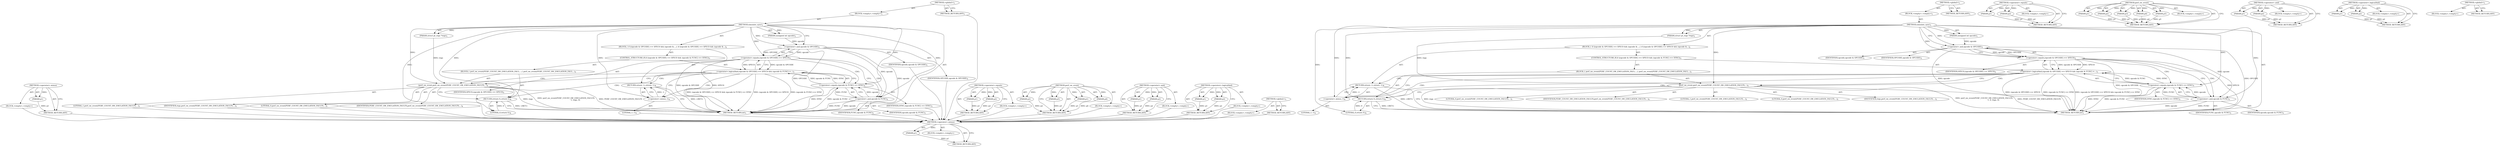 digraph "&lt;global&gt;" {
vulnerable_80 [label=<(METHOD,&lt;operator&gt;.minus)>];
vulnerable_81 [label=<(PARAM,p1)>];
vulnerable_82 [label=<(BLOCK,&lt;empty&gt;,&lt;empty&gt;)>];
vulnerable_83 [label=<(METHOD_RETURN,ANY)>];
vulnerable_6 [label=<(METHOD,&lt;global&gt;)<SUB>1</SUB>>];
vulnerable_7 [label=<(BLOCK,&lt;empty&gt;,&lt;empty&gt;)<SUB>1</SUB>>];
vulnerable_8 [label=<(METHOD,simulate_sync)<SUB>1</SUB>>];
vulnerable_9 [label=<(PARAM,struct pt_regs *regs)<SUB>1</SUB>>];
vulnerable_10 [label=<(PARAM,unsigned int opcode)<SUB>1</SUB>>];
vulnerable_11 [label=<(BLOCK,{
 	if ((opcode &amp; OPCODE) == SPEC0 &amp;&amp; (opcode &amp;...,{
 	if ((opcode &amp; OPCODE) == SPEC0 &amp;&amp; (opcode &amp;...)<SUB>2</SUB>>];
vulnerable_12 [label=<(CONTROL_STRUCTURE,IF,if ((opcode &amp; OPCODE) == SPEC0 &amp;&amp; (opcode &amp; FUNC) == SYNC))<SUB>3</SUB>>];
vulnerable_13 [label=<(&lt;operator&gt;.logicalAnd,(opcode &amp; OPCODE) == SPEC0 &amp;&amp; (opcode &amp; FUNC) =...)<SUB>3</SUB>>];
vulnerable_14 [label=<(&lt;operator&gt;.equals,(opcode &amp; OPCODE) == SPEC0)<SUB>3</SUB>>];
vulnerable_15 [label=<(&lt;operator&gt;.and,opcode &amp; OPCODE)<SUB>3</SUB>>];
vulnerable_16 [label=<(IDENTIFIER,opcode,opcode &amp; OPCODE)<SUB>3</SUB>>];
vulnerable_17 [label=<(IDENTIFIER,OPCODE,opcode &amp; OPCODE)<SUB>3</SUB>>];
vulnerable_18 [label=<(IDENTIFIER,SPEC0,(opcode &amp; OPCODE) == SPEC0)<SUB>3</SUB>>];
vulnerable_19 [label=<(&lt;operator&gt;.equals,(opcode &amp; FUNC) == SYNC)<SUB>3</SUB>>];
vulnerable_20 [label=<(&lt;operator&gt;.and,opcode &amp; FUNC)<SUB>3</SUB>>];
vulnerable_21 [label=<(IDENTIFIER,opcode,opcode &amp; FUNC)<SUB>3</SUB>>];
vulnerable_22 [label=<(IDENTIFIER,FUNC,opcode &amp; FUNC)<SUB>3</SUB>>];
vulnerable_23 [label=<(IDENTIFIER,SYNC,(opcode &amp; FUNC) == SYNC)<SUB>3</SUB>>];
vulnerable_24 [label=<(BLOCK,{
 		perf_sw_event(PERF_COUNT_SW_EMULATION_FAUL...,{
 		perf_sw_event(PERF_COUNT_SW_EMULATION_FAUL...)<SUB>3</SUB>>];
vulnerable_25 [label=<(perf_sw_event,perf_sw_event(PERF_COUNT_SW_EMULATION_FAULTS,
	...)<SUB>4</SUB>>];
vulnerable_26 [label=<(IDENTIFIER,PERF_COUNT_SW_EMULATION_FAULTS,perf_sw_event(PERF_COUNT_SW_EMULATION_FAULTS,
	...)<SUB>4</SUB>>];
vulnerable_27 [label=<(LITERAL,1,perf_sw_event(PERF_COUNT_SW_EMULATION_FAULTS,
	...)<SUB>5</SUB>>];
vulnerable_28 [label=<(LITERAL,0,perf_sw_event(PERF_COUNT_SW_EMULATION_FAULTS,
	...)<SUB>5</SUB>>];
vulnerable_29 [label=<(IDENTIFIER,regs,perf_sw_event(PERF_COUNT_SW_EMULATION_FAULTS,
	...)<SUB>5</SUB>>];
vulnerable_30 [label=<(LITERAL,0,perf_sw_event(PERF_COUNT_SW_EMULATION_FAULTS,
	...)<SUB>5</SUB>>];
vulnerable_31 [label=<(RETURN,return 0;,return 0;)<SUB>6</SUB>>];
vulnerable_32 [label=<(LITERAL,0,return 0;)<SUB>6</SUB>>];
vulnerable_33 [label=<(RETURN,return -1;,return -1;)<SUB>9</SUB>>];
vulnerable_34 [label=<(&lt;operator&gt;.minus,-1)<SUB>9</SUB>>];
vulnerable_35 [label=<(LITERAL,1,-1)<SUB>9</SUB>>];
vulnerable_36 [label=<(METHOD_RETURN,int)<SUB>1</SUB>>];
vulnerable_38 [label=<(METHOD_RETURN,ANY)<SUB>1</SUB>>];
vulnerable_62 [label=<(METHOD,&lt;operator&gt;.equals)>];
vulnerable_63 [label=<(PARAM,p1)>];
vulnerable_64 [label=<(PARAM,p2)>];
vulnerable_65 [label=<(BLOCK,&lt;empty&gt;,&lt;empty&gt;)>];
vulnerable_66 [label=<(METHOD_RETURN,ANY)>];
vulnerable_72 [label=<(METHOD,perf_sw_event)>];
vulnerable_73 [label=<(PARAM,p1)>];
vulnerable_74 [label=<(PARAM,p2)>];
vulnerable_75 [label=<(PARAM,p3)>];
vulnerable_76 [label=<(PARAM,p4)>];
vulnerable_77 [label=<(PARAM,p5)>];
vulnerable_78 [label=<(BLOCK,&lt;empty&gt;,&lt;empty&gt;)>];
vulnerable_79 [label=<(METHOD_RETURN,ANY)>];
vulnerable_67 [label=<(METHOD,&lt;operator&gt;.and)>];
vulnerable_68 [label=<(PARAM,p1)>];
vulnerable_69 [label=<(PARAM,p2)>];
vulnerable_70 [label=<(BLOCK,&lt;empty&gt;,&lt;empty&gt;)>];
vulnerable_71 [label=<(METHOD_RETURN,ANY)>];
vulnerable_57 [label=<(METHOD,&lt;operator&gt;.logicalAnd)>];
vulnerable_58 [label=<(PARAM,p1)>];
vulnerable_59 [label=<(PARAM,p2)>];
vulnerable_60 [label=<(BLOCK,&lt;empty&gt;,&lt;empty&gt;)>];
vulnerable_61 [label=<(METHOD_RETURN,ANY)>];
vulnerable_51 [label=<(METHOD,&lt;global&gt;)<SUB>1</SUB>>];
vulnerable_52 [label=<(BLOCK,&lt;empty&gt;,&lt;empty&gt;)>];
vulnerable_53 [label=<(METHOD_RETURN,ANY)>];
fixed_78 [label=<(METHOD,&lt;operator&gt;.minus)>];
fixed_79 [label=<(PARAM,p1)>];
fixed_80 [label=<(BLOCK,&lt;empty&gt;,&lt;empty&gt;)>];
fixed_81 [label=<(METHOD_RETURN,ANY)>];
fixed_6 [label=<(METHOD,&lt;global&gt;)<SUB>1</SUB>>];
fixed_7 [label=<(BLOCK,&lt;empty&gt;,&lt;empty&gt;)<SUB>1</SUB>>];
fixed_8 [label=<(METHOD,simulate_sync)<SUB>1</SUB>>];
fixed_9 [label=<(PARAM,struct pt_regs *regs)<SUB>1</SUB>>];
fixed_10 [label=<(PARAM,unsigned int opcode)<SUB>1</SUB>>];
fixed_11 [label=<(BLOCK,{
 	if ((opcode &amp; OPCODE) == SPEC0 &amp;&amp; (opcode &amp;...,{
 	if ((opcode &amp; OPCODE) == SPEC0 &amp;&amp; (opcode &amp;...)<SUB>2</SUB>>];
fixed_12 [label=<(CONTROL_STRUCTURE,IF,if ((opcode &amp; OPCODE) == SPEC0 &amp;&amp; (opcode &amp; FUNC) == SYNC))<SUB>3</SUB>>];
fixed_13 [label=<(&lt;operator&gt;.logicalAnd,(opcode &amp; OPCODE) == SPEC0 &amp;&amp; (opcode &amp; FUNC) =...)<SUB>3</SUB>>];
fixed_14 [label=<(&lt;operator&gt;.equals,(opcode &amp; OPCODE) == SPEC0)<SUB>3</SUB>>];
fixed_15 [label=<(&lt;operator&gt;.and,opcode &amp; OPCODE)<SUB>3</SUB>>];
fixed_16 [label=<(IDENTIFIER,opcode,opcode &amp; OPCODE)<SUB>3</SUB>>];
fixed_17 [label=<(IDENTIFIER,OPCODE,opcode &amp; OPCODE)<SUB>3</SUB>>];
fixed_18 [label=<(IDENTIFIER,SPEC0,(opcode &amp; OPCODE) == SPEC0)<SUB>3</SUB>>];
fixed_19 [label=<(&lt;operator&gt;.equals,(opcode &amp; FUNC) == SYNC)<SUB>3</SUB>>];
fixed_20 [label=<(&lt;operator&gt;.and,opcode &amp; FUNC)<SUB>3</SUB>>];
fixed_21 [label=<(IDENTIFIER,opcode,opcode &amp; FUNC)<SUB>3</SUB>>];
fixed_22 [label=<(IDENTIFIER,FUNC,opcode &amp; FUNC)<SUB>3</SUB>>];
fixed_23 [label=<(IDENTIFIER,SYNC,(opcode &amp; FUNC) == SYNC)<SUB>3</SUB>>];
fixed_24 [label=<(BLOCK,{
 		perf_sw_event(PERF_COUNT_SW_EMULATION_FAUL...,{
 		perf_sw_event(PERF_COUNT_SW_EMULATION_FAUL...)<SUB>3</SUB>>];
fixed_25 [label=<(perf_sw_event,perf_sw_event(PERF_COUNT_SW_EMULATION_FAULTS,
	...)<SUB>4</SUB>>];
fixed_26 [label=<(IDENTIFIER,PERF_COUNT_SW_EMULATION_FAULTS,perf_sw_event(PERF_COUNT_SW_EMULATION_FAULTS,
	...)<SUB>4</SUB>>];
fixed_27 [label=<(LITERAL,1,perf_sw_event(PERF_COUNT_SW_EMULATION_FAULTS,
	...)<SUB>5</SUB>>];
fixed_28 [label=<(IDENTIFIER,regs,perf_sw_event(PERF_COUNT_SW_EMULATION_FAULTS,
	...)<SUB>5</SUB>>];
fixed_29 [label=<(LITERAL,0,perf_sw_event(PERF_COUNT_SW_EMULATION_FAULTS,
	...)<SUB>5</SUB>>];
fixed_30 [label=<(RETURN,return 0;,return 0;)<SUB>6</SUB>>];
fixed_31 [label=<(LITERAL,0,return 0;)<SUB>6</SUB>>];
fixed_32 [label=<(RETURN,return -1;,return -1;)<SUB>9</SUB>>];
fixed_33 [label=<(&lt;operator&gt;.minus,-1)<SUB>9</SUB>>];
fixed_34 [label=<(LITERAL,1,-1)<SUB>9</SUB>>];
fixed_35 [label=<(METHOD_RETURN,int)<SUB>1</SUB>>];
fixed_37 [label=<(METHOD_RETURN,ANY)<SUB>1</SUB>>];
fixed_61 [label=<(METHOD,&lt;operator&gt;.equals)>];
fixed_62 [label=<(PARAM,p1)>];
fixed_63 [label=<(PARAM,p2)>];
fixed_64 [label=<(BLOCK,&lt;empty&gt;,&lt;empty&gt;)>];
fixed_65 [label=<(METHOD_RETURN,ANY)>];
fixed_71 [label=<(METHOD,perf_sw_event)>];
fixed_72 [label=<(PARAM,p1)>];
fixed_73 [label=<(PARAM,p2)>];
fixed_74 [label=<(PARAM,p3)>];
fixed_75 [label=<(PARAM,p4)>];
fixed_76 [label=<(BLOCK,&lt;empty&gt;,&lt;empty&gt;)>];
fixed_77 [label=<(METHOD_RETURN,ANY)>];
fixed_66 [label=<(METHOD,&lt;operator&gt;.and)>];
fixed_67 [label=<(PARAM,p1)>];
fixed_68 [label=<(PARAM,p2)>];
fixed_69 [label=<(BLOCK,&lt;empty&gt;,&lt;empty&gt;)>];
fixed_70 [label=<(METHOD_RETURN,ANY)>];
fixed_56 [label=<(METHOD,&lt;operator&gt;.logicalAnd)>];
fixed_57 [label=<(PARAM,p1)>];
fixed_58 [label=<(PARAM,p2)>];
fixed_59 [label=<(BLOCK,&lt;empty&gt;,&lt;empty&gt;)>];
fixed_60 [label=<(METHOD_RETURN,ANY)>];
fixed_50 [label=<(METHOD,&lt;global&gt;)<SUB>1</SUB>>];
fixed_51 [label=<(BLOCK,&lt;empty&gt;,&lt;empty&gt;)>];
fixed_52 [label=<(METHOD_RETURN,ANY)>];
vulnerable_80 -> vulnerable_81  [key=0, label="AST: "];
vulnerable_80 -> vulnerable_81  [key=1, label="DDG: "];
vulnerable_80 -> vulnerable_82  [key=0, label="AST: "];
vulnerable_80 -> vulnerable_83  [key=0, label="AST: "];
vulnerable_80 -> vulnerable_83  [key=1, label="CFG: "];
vulnerable_81 -> vulnerable_83  [key=0, label="DDG: p1"];
vulnerable_6 -> vulnerable_7  [key=0, label="AST: "];
vulnerable_6 -> vulnerable_38  [key=0, label="AST: "];
vulnerable_6 -> vulnerable_38  [key=1, label="CFG: "];
vulnerable_7 -> vulnerable_8  [key=0, label="AST: "];
vulnerable_8 -> vulnerable_9  [key=0, label="AST: "];
vulnerable_8 -> vulnerable_9  [key=1, label="DDG: "];
vulnerable_8 -> vulnerable_10  [key=0, label="AST: "];
vulnerable_8 -> vulnerable_10  [key=1, label="DDG: "];
vulnerable_8 -> vulnerable_11  [key=0, label="AST: "];
vulnerable_8 -> vulnerable_36  [key=0, label="AST: "];
vulnerable_8 -> vulnerable_15  [key=0, label="CFG: "];
vulnerable_8 -> vulnerable_15  [key=1, label="DDG: "];
vulnerable_8 -> vulnerable_31  [key=0, label="DDG: "];
vulnerable_8 -> vulnerable_34  [key=0, label="DDG: "];
vulnerable_8 -> vulnerable_14  [key=0, label="DDG: "];
vulnerable_8 -> vulnerable_19  [key=0, label="DDG: "];
vulnerable_8 -> vulnerable_25  [key=0, label="DDG: "];
vulnerable_8 -> vulnerable_32  [key=0, label="DDG: "];
vulnerable_8 -> vulnerable_20  [key=0, label="DDG: "];
vulnerable_9 -> vulnerable_25  [key=0, label="DDG: regs"];
vulnerable_10 -> vulnerable_15  [key=0, label="DDG: opcode"];
vulnerable_11 -> vulnerable_12  [key=0, label="AST: "];
vulnerable_11 -> vulnerable_33  [key=0, label="AST: "];
vulnerable_12 -> vulnerable_13  [key=0, label="AST: "];
vulnerable_12 -> vulnerable_24  [key=0, label="AST: "];
vulnerable_13 -> vulnerable_14  [key=0, label="AST: "];
vulnerable_13 -> vulnerable_19  [key=0, label="AST: "];
vulnerable_13 -> vulnerable_25  [key=0, label="CFG: "];
vulnerable_13 -> vulnerable_25  [key=1, label="CDG: "];
vulnerable_13 -> vulnerable_34  [key=0, label="CFG: "];
vulnerable_13 -> vulnerable_34  [key=1, label="CDG: "];
vulnerable_13 -> vulnerable_36  [key=0, label="DDG: (opcode &amp; OPCODE) == SPEC0"];
vulnerable_13 -> vulnerable_36  [key=1, label="DDG: (opcode &amp; FUNC) == SYNC"];
vulnerable_13 -> vulnerable_36  [key=2, label="DDG: (opcode &amp; OPCODE) == SPEC0 &amp;&amp; (opcode &amp; FUNC) == SYNC"];
vulnerable_13 -> vulnerable_33  [key=0, label="CDG: "];
vulnerable_13 -> vulnerable_31  [key=0, label="CDG: "];
vulnerable_14 -> vulnerable_15  [key=0, label="AST: "];
vulnerable_14 -> vulnerable_18  [key=0, label="AST: "];
vulnerable_14 -> vulnerable_13  [key=0, label="CFG: "];
vulnerable_14 -> vulnerable_13  [key=1, label="DDG: opcode &amp; OPCODE"];
vulnerable_14 -> vulnerable_13  [key=2, label="DDG: SPEC0"];
vulnerable_14 -> vulnerable_20  [key=0, label="CFG: "];
vulnerable_14 -> vulnerable_20  [key=1, label="CDG: "];
vulnerable_14 -> vulnerable_36  [key=0, label="DDG: opcode &amp; OPCODE"];
vulnerable_14 -> vulnerable_36  [key=1, label="DDG: SPEC0"];
vulnerable_14 -> vulnerable_19  [key=0, label="CDG: "];
vulnerable_15 -> vulnerable_16  [key=0, label="AST: "];
vulnerable_15 -> vulnerable_17  [key=0, label="AST: "];
vulnerable_15 -> vulnerable_14  [key=0, label="CFG: "];
vulnerable_15 -> vulnerable_14  [key=1, label="DDG: opcode"];
vulnerable_15 -> vulnerable_14  [key=2, label="DDG: OPCODE"];
vulnerable_15 -> vulnerable_36  [key=0, label="DDG: opcode"];
vulnerable_15 -> vulnerable_36  [key=1, label="DDG: OPCODE"];
vulnerable_15 -> vulnerable_20  [key=0, label="DDG: opcode"];
vulnerable_19 -> vulnerable_20  [key=0, label="AST: "];
vulnerable_19 -> vulnerable_23  [key=0, label="AST: "];
vulnerable_19 -> vulnerable_13  [key=0, label="CFG: "];
vulnerable_19 -> vulnerable_13  [key=1, label="DDG: opcode &amp; FUNC"];
vulnerable_19 -> vulnerable_13  [key=2, label="DDG: SYNC"];
vulnerable_19 -> vulnerable_36  [key=0, label="DDG: opcode &amp; FUNC"];
vulnerable_19 -> vulnerable_36  [key=1, label="DDG: SYNC"];
vulnerable_20 -> vulnerable_21  [key=0, label="AST: "];
vulnerable_20 -> vulnerable_22  [key=0, label="AST: "];
vulnerable_20 -> vulnerable_19  [key=0, label="CFG: "];
vulnerable_20 -> vulnerable_19  [key=1, label="DDG: opcode"];
vulnerable_20 -> vulnerable_19  [key=2, label="DDG: FUNC"];
vulnerable_20 -> vulnerable_36  [key=0, label="DDG: opcode"];
vulnerable_20 -> vulnerable_36  [key=1, label="DDG: FUNC"];
vulnerable_24 -> vulnerable_25  [key=0, label="AST: "];
vulnerable_24 -> vulnerable_31  [key=0, label="AST: "];
vulnerable_25 -> vulnerable_26  [key=0, label="AST: "];
vulnerable_25 -> vulnerable_27  [key=0, label="AST: "];
vulnerable_25 -> vulnerable_28  [key=0, label="AST: "];
vulnerable_25 -> vulnerable_29  [key=0, label="AST: "];
vulnerable_25 -> vulnerable_30  [key=0, label="AST: "];
vulnerable_25 -> vulnerable_31  [key=0, label="CFG: "];
vulnerable_25 -> vulnerable_36  [key=0, label="DDG: regs"];
vulnerable_25 -> vulnerable_36  [key=1, label="DDG: perf_sw_event(PERF_COUNT_SW_EMULATION_FAULTS,
				1, 0, regs, 0)"];
vulnerable_25 -> vulnerable_36  [key=2, label="DDG: PERF_COUNT_SW_EMULATION_FAULTS"];
vulnerable_31 -> vulnerable_32  [key=0, label="AST: "];
vulnerable_31 -> vulnerable_36  [key=0, label="CFG: "];
vulnerable_31 -> vulnerable_36  [key=1, label="DDG: &lt;RET&gt;"];
vulnerable_32 -> vulnerable_31  [key=0, label="DDG: 0"];
vulnerable_33 -> vulnerable_34  [key=0, label="AST: "];
vulnerable_33 -> vulnerable_36  [key=0, label="CFG: "];
vulnerable_33 -> vulnerable_36  [key=1, label="DDG: &lt;RET&gt;"];
vulnerable_34 -> vulnerable_35  [key=0, label="AST: "];
vulnerable_34 -> vulnerable_33  [key=0, label="CFG: "];
vulnerable_34 -> vulnerable_33  [key=1, label="DDG: -1"];
vulnerable_62 -> vulnerable_63  [key=0, label="AST: "];
vulnerable_62 -> vulnerable_63  [key=1, label="DDG: "];
vulnerable_62 -> vulnerable_65  [key=0, label="AST: "];
vulnerable_62 -> vulnerable_64  [key=0, label="AST: "];
vulnerable_62 -> vulnerable_64  [key=1, label="DDG: "];
vulnerable_62 -> vulnerable_66  [key=0, label="AST: "];
vulnerable_62 -> vulnerable_66  [key=1, label="CFG: "];
vulnerable_63 -> vulnerable_66  [key=0, label="DDG: p1"];
vulnerable_64 -> vulnerable_66  [key=0, label="DDG: p2"];
vulnerable_72 -> vulnerable_73  [key=0, label="AST: "];
vulnerable_72 -> vulnerable_73  [key=1, label="DDG: "];
vulnerable_72 -> vulnerable_78  [key=0, label="AST: "];
vulnerable_72 -> vulnerable_74  [key=0, label="AST: "];
vulnerable_72 -> vulnerable_74  [key=1, label="DDG: "];
vulnerable_72 -> vulnerable_79  [key=0, label="AST: "];
vulnerable_72 -> vulnerable_79  [key=1, label="CFG: "];
vulnerable_72 -> vulnerable_75  [key=0, label="AST: "];
vulnerable_72 -> vulnerable_75  [key=1, label="DDG: "];
vulnerable_72 -> vulnerable_76  [key=0, label="AST: "];
vulnerable_72 -> vulnerable_76  [key=1, label="DDG: "];
vulnerable_72 -> vulnerable_77  [key=0, label="AST: "];
vulnerable_72 -> vulnerable_77  [key=1, label="DDG: "];
vulnerable_73 -> vulnerable_79  [key=0, label="DDG: p1"];
vulnerable_74 -> vulnerable_79  [key=0, label="DDG: p2"];
vulnerable_75 -> vulnerable_79  [key=0, label="DDG: p3"];
vulnerable_76 -> vulnerable_79  [key=0, label="DDG: p4"];
vulnerable_77 -> vulnerable_79  [key=0, label="DDG: p5"];
vulnerable_67 -> vulnerable_68  [key=0, label="AST: "];
vulnerable_67 -> vulnerable_68  [key=1, label="DDG: "];
vulnerable_67 -> vulnerable_70  [key=0, label="AST: "];
vulnerable_67 -> vulnerable_69  [key=0, label="AST: "];
vulnerable_67 -> vulnerable_69  [key=1, label="DDG: "];
vulnerable_67 -> vulnerable_71  [key=0, label="AST: "];
vulnerable_67 -> vulnerable_71  [key=1, label="CFG: "];
vulnerable_68 -> vulnerable_71  [key=0, label="DDG: p1"];
vulnerable_69 -> vulnerable_71  [key=0, label="DDG: p2"];
vulnerable_57 -> vulnerable_58  [key=0, label="AST: "];
vulnerable_57 -> vulnerable_58  [key=1, label="DDG: "];
vulnerable_57 -> vulnerable_60  [key=0, label="AST: "];
vulnerable_57 -> vulnerable_59  [key=0, label="AST: "];
vulnerable_57 -> vulnerable_59  [key=1, label="DDG: "];
vulnerable_57 -> vulnerable_61  [key=0, label="AST: "];
vulnerable_57 -> vulnerable_61  [key=1, label="CFG: "];
vulnerable_58 -> vulnerable_61  [key=0, label="DDG: p1"];
vulnerable_59 -> vulnerable_61  [key=0, label="DDG: p2"];
vulnerable_51 -> vulnerable_52  [key=0, label="AST: "];
vulnerable_51 -> vulnerable_53  [key=0, label="AST: "];
vulnerable_51 -> vulnerable_53  [key=1, label="CFG: "];
fixed_78 -> fixed_79  [key=0, label="AST: "];
fixed_78 -> fixed_79  [key=1, label="DDG: "];
fixed_78 -> fixed_80  [key=0, label="AST: "];
fixed_78 -> fixed_81  [key=0, label="AST: "];
fixed_78 -> fixed_81  [key=1, label="CFG: "];
fixed_79 -> fixed_81  [key=0, label="DDG: p1"];
fixed_80 -> vulnerable_80  [key=0];
fixed_81 -> vulnerable_80  [key=0];
fixed_6 -> fixed_7  [key=0, label="AST: "];
fixed_6 -> fixed_37  [key=0, label="AST: "];
fixed_6 -> fixed_37  [key=1, label="CFG: "];
fixed_7 -> fixed_8  [key=0, label="AST: "];
fixed_8 -> fixed_9  [key=0, label="AST: "];
fixed_8 -> fixed_9  [key=1, label="DDG: "];
fixed_8 -> fixed_10  [key=0, label="AST: "];
fixed_8 -> fixed_10  [key=1, label="DDG: "];
fixed_8 -> fixed_11  [key=0, label="AST: "];
fixed_8 -> fixed_35  [key=0, label="AST: "];
fixed_8 -> fixed_15  [key=0, label="CFG: "];
fixed_8 -> fixed_15  [key=1, label="DDG: "];
fixed_8 -> fixed_30  [key=0, label="DDG: "];
fixed_8 -> fixed_33  [key=0, label="DDG: "];
fixed_8 -> fixed_14  [key=0, label="DDG: "];
fixed_8 -> fixed_19  [key=0, label="DDG: "];
fixed_8 -> fixed_25  [key=0, label="DDG: "];
fixed_8 -> fixed_31  [key=0, label="DDG: "];
fixed_8 -> fixed_20  [key=0, label="DDG: "];
fixed_9 -> fixed_25  [key=0, label="DDG: regs"];
fixed_10 -> fixed_15  [key=0, label="DDG: opcode"];
fixed_11 -> fixed_12  [key=0, label="AST: "];
fixed_11 -> fixed_32  [key=0, label="AST: "];
fixed_12 -> fixed_13  [key=0, label="AST: "];
fixed_12 -> fixed_24  [key=0, label="AST: "];
fixed_13 -> fixed_14  [key=0, label="AST: "];
fixed_13 -> fixed_19  [key=0, label="AST: "];
fixed_13 -> fixed_25  [key=0, label="CFG: "];
fixed_13 -> fixed_25  [key=1, label="CDG: "];
fixed_13 -> fixed_33  [key=0, label="CFG: "];
fixed_13 -> fixed_33  [key=1, label="CDG: "];
fixed_13 -> fixed_35  [key=0, label="DDG: (opcode &amp; OPCODE) == SPEC0"];
fixed_13 -> fixed_35  [key=1, label="DDG: (opcode &amp; FUNC) == SYNC"];
fixed_13 -> fixed_35  [key=2, label="DDG: (opcode &amp; OPCODE) == SPEC0 &amp;&amp; (opcode &amp; FUNC) == SYNC"];
fixed_13 -> fixed_30  [key=0, label="CDG: "];
fixed_13 -> fixed_32  [key=0, label="CDG: "];
fixed_14 -> fixed_15  [key=0, label="AST: "];
fixed_14 -> fixed_18  [key=0, label="AST: "];
fixed_14 -> fixed_13  [key=0, label="CFG: "];
fixed_14 -> fixed_13  [key=1, label="DDG: opcode &amp; OPCODE"];
fixed_14 -> fixed_13  [key=2, label="DDG: SPEC0"];
fixed_14 -> fixed_20  [key=0, label="CFG: "];
fixed_14 -> fixed_20  [key=1, label="CDG: "];
fixed_14 -> fixed_35  [key=0, label="DDG: opcode &amp; OPCODE"];
fixed_14 -> fixed_35  [key=1, label="DDG: SPEC0"];
fixed_14 -> fixed_19  [key=0, label="CDG: "];
fixed_15 -> fixed_16  [key=0, label="AST: "];
fixed_15 -> fixed_17  [key=0, label="AST: "];
fixed_15 -> fixed_14  [key=0, label="CFG: "];
fixed_15 -> fixed_14  [key=1, label="DDG: opcode"];
fixed_15 -> fixed_14  [key=2, label="DDG: OPCODE"];
fixed_15 -> fixed_35  [key=0, label="DDG: opcode"];
fixed_15 -> fixed_35  [key=1, label="DDG: OPCODE"];
fixed_15 -> fixed_20  [key=0, label="DDG: opcode"];
fixed_16 -> vulnerable_80  [key=0];
fixed_17 -> vulnerable_80  [key=0];
fixed_18 -> vulnerable_80  [key=0];
fixed_19 -> fixed_20  [key=0, label="AST: "];
fixed_19 -> fixed_23  [key=0, label="AST: "];
fixed_19 -> fixed_13  [key=0, label="CFG: "];
fixed_19 -> fixed_13  [key=1, label="DDG: opcode &amp; FUNC"];
fixed_19 -> fixed_13  [key=2, label="DDG: SYNC"];
fixed_19 -> fixed_35  [key=0, label="DDG: opcode &amp; FUNC"];
fixed_19 -> fixed_35  [key=1, label="DDG: SYNC"];
fixed_20 -> fixed_21  [key=0, label="AST: "];
fixed_20 -> fixed_22  [key=0, label="AST: "];
fixed_20 -> fixed_19  [key=0, label="CFG: "];
fixed_20 -> fixed_19  [key=1, label="DDG: opcode"];
fixed_20 -> fixed_19  [key=2, label="DDG: FUNC"];
fixed_20 -> fixed_35  [key=0, label="DDG: opcode"];
fixed_20 -> fixed_35  [key=1, label="DDG: FUNC"];
fixed_21 -> vulnerable_80  [key=0];
fixed_22 -> vulnerable_80  [key=0];
fixed_23 -> vulnerable_80  [key=0];
fixed_24 -> fixed_25  [key=0, label="AST: "];
fixed_24 -> fixed_30  [key=0, label="AST: "];
fixed_25 -> fixed_26  [key=0, label="AST: "];
fixed_25 -> fixed_27  [key=0, label="AST: "];
fixed_25 -> fixed_28  [key=0, label="AST: "];
fixed_25 -> fixed_29  [key=0, label="AST: "];
fixed_25 -> fixed_30  [key=0, label="CFG: "];
fixed_25 -> fixed_35  [key=0, label="DDG: regs"];
fixed_25 -> fixed_35  [key=1, label="DDG: perf_sw_event(PERF_COUNT_SW_EMULATION_FAULTS,
				1, regs, 0)"];
fixed_25 -> fixed_35  [key=2, label="DDG: PERF_COUNT_SW_EMULATION_FAULTS"];
fixed_26 -> vulnerable_80  [key=0];
fixed_27 -> vulnerable_80  [key=0];
fixed_28 -> vulnerable_80  [key=0];
fixed_29 -> vulnerable_80  [key=0];
fixed_30 -> fixed_31  [key=0, label="AST: "];
fixed_30 -> fixed_35  [key=0, label="CFG: "];
fixed_30 -> fixed_35  [key=1, label="DDG: &lt;RET&gt;"];
fixed_31 -> fixed_30  [key=0, label="DDG: 0"];
fixed_32 -> fixed_33  [key=0, label="AST: "];
fixed_32 -> fixed_35  [key=0, label="CFG: "];
fixed_32 -> fixed_35  [key=1, label="DDG: &lt;RET&gt;"];
fixed_33 -> fixed_34  [key=0, label="AST: "];
fixed_33 -> fixed_32  [key=0, label="CFG: "];
fixed_33 -> fixed_32  [key=1, label="DDG: -1"];
fixed_34 -> vulnerable_80  [key=0];
fixed_35 -> vulnerable_80  [key=0];
fixed_37 -> vulnerable_80  [key=0];
fixed_61 -> fixed_62  [key=0, label="AST: "];
fixed_61 -> fixed_62  [key=1, label="DDG: "];
fixed_61 -> fixed_64  [key=0, label="AST: "];
fixed_61 -> fixed_63  [key=0, label="AST: "];
fixed_61 -> fixed_63  [key=1, label="DDG: "];
fixed_61 -> fixed_65  [key=0, label="AST: "];
fixed_61 -> fixed_65  [key=1, label="CFG: "];
fixed_62 -> fixed_65  [key=0, label="DDG: p1"];
fixed_63 -> fixed_65  [key=0, label="DDG: p2"];
fixed_64 -> vulnerable_80  [key=0];
fixed_65 -> vulnerable_80  [key=0];
fixed_71 -> fixed_72  [key=0, label="AST: "];
fixed_71 -> fixed_72  [key=1, label="DDG: "];
fixed_71 -> fixed_76  [key=0, label="AST: "];
fixed_71 -> fixed_73  [key=0, label="AST: "];
fixed_71 -> fixed_73  [key=1, label="DDG: "];
fixed_71 -> fixed_77  [key=0, label="AST: "];
fixed_71 -> fixed_77  [key=1, label="CFG: "];
fixed_71 -> fixed_74  [key=0, label="AST: "];
fixed_71 -> fixed_74  [key=1, label="DDG: "];
fixed_71 -> fixed_75  [key=0, label="AST: "];
fixed_71 -> fixed_75  [key=1, label="DDG: "];
fixed_72 -> fixed_77  [key=0, label="DDG: p1"];
fixed_73 -> fixed_77  [key=0, label="DDG: p2"];
fixed_74 -> fixed_77  [key=0, label="DDG: p3"];
fixed_75 -> fixed_77  [key=0, label="DDG: p4"];
fixed_76 -> vulnerable_80  [key=0];
fixed_77 -> vulnerable_80  [key=0];
fixed_66 -> fixed_67  [key=0, label="AST: "];
fixed_66 -> fixed_67  [key=1, label="DDG: "];
fixed_66 -> fixed_69  [key=0, label="AST: "];
fixed_66 -> fixed_68  [key=0, label="AST: "];
fixed_66 -> fixed_68  [key=1, label="DDG: "];
fixed_66 -> fixed_70  [key=0, label="AST: "];
fixed_66 -> fixed_70  [key=1, label="CFG: "];
fixed_67 -> fixed_70  [key=0, label="DDG: p1"];
fixed_68 -> fixed_70  [key=0, label="DDG: p2"];
fixed_69 -> vulnerable_80  [key=0];
fixed_70 -> vulnerable_80  [key=0];
fixed_56 -> fixed_57  [key=0, label="AST: "];
fixed_56 -> fixed_57  [key=1, label="DDG: "];
fixed_56 -> fixed_59  [key=0, label="AST: "];
fixed_56 -> fixed_58  [key=0, label="AST: "];
fixed_56 -> fixed_58  [key=1, label="DDG: "];
fixed_56 -> fixed_60  [key=0, label="AST: "];
fixed_56 -> fixed_60  [key=1, label="CFG: "];
fixed_57 -> fixed_60  [key=0, label="DDG: p1"];
fixed_58 -> fixed_60  [key=0, label="DDG: p2"];
fixed_59 -> vulnerable_80  [key=0];
fixed_60 -> vulnerable_80  [key=0];
fixed_50 -> fixed_51  [key=0, label="AST: "];
fixed_50 -> fixed_52  [key=0, label="AST: "];
fixed_50 -> fixed_52  [key=1, label="CFG: "];
fixed_51 -> vulnerable_80  [key=0];
fixed_52 -> vulnerable_80  [key=0];
}
